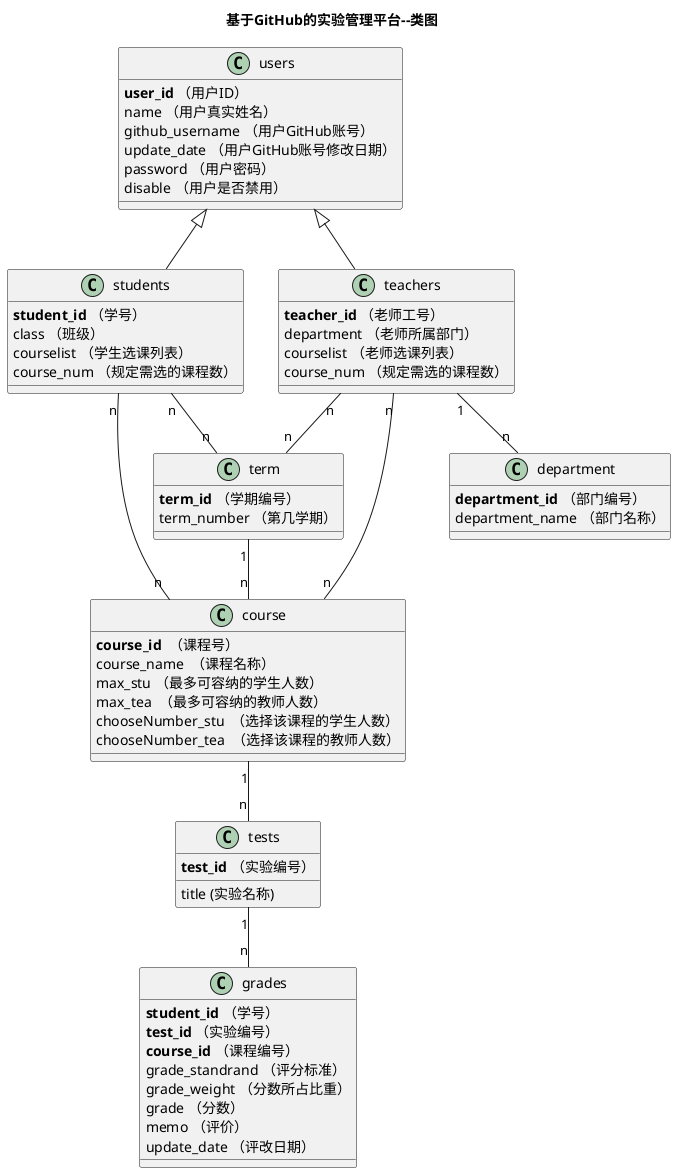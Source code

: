 @startuml
title 基于GitHub的实验管理平台--类图
class users {
    <b>user_id</b> （用户ID）
    name （用户真实姓名）
    github_username （用户GitHub账号）
    update_date （用户GitHub账号修改日期）
    password （用户密码）
    disable （用户是否禁用）
}
class teachers{
    <b>teacher_id</b> （老师工号）
    department （老师所属部门）
    courselist （老师选课列表）
    course_num （规定需选的课程数）
}
class students{
    <b>student_id</b> （学号）
    class （班级）
    courselist （学生选课列表）
    course_num （规定需选的课程数）
}
users <|- students
users <|-- teachers
class course{
    <b>course_id</b>  （课程号）
    course_name  （课程名称）
    max_stu （最多可容纳的学生人数）
    max_tea  （最多可容纳的教师人数）
    chooseNumber_stu  （选择该课程的学生人数）
    chooseNumber_tea  （选择该课程的教师人数）
}
class grades {
    <b>student_id</b> （学号）
    <b>test_id</b> （实验编号）
    <b>course_id</b> （课程编号）
    grade_standrand （评分标准）
    grade_weight （分数所占比重）
    grade （分数）
    memo （评价）
    update_date （评改日期）
}
class tests {
    <b>test_id</b> （实验编号）
    title (实验名称)
}
class term{
    <b>term_id</b> （学期编号）
    term_number （第几学期）
}
class department{
    <b>department_id</b> （部门编号）
    department_name （部门名称）
}
students "n" -- "n"  course
tests "1" -- "n"  grades
course "1" -- "n"  tests
teachers "n" -- "n"  course
term "1" -- "n"  course
students "n" -- "n"  term
teachers "n" -- "n"  term
teachers "1" -- "n"  department

@enduml
